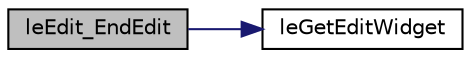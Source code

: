 digraph "leEdit_EndEdit"
{
 // LATEX_PDF_SIZE
  edge [fontname="Helvetica",fontsize="10",labelfontname="Helvetica",labelfontsize="10"];
  node [fontname="Helvetica",fontsize="10",shape=record];
  rankdir="LR";
  Node1 [label="leEdit_EndEdit",height=0.2,width=0.4,color="black", fillcolor="grey75", style="filled", fontcolor="black",tooltip="Send end edit command."];
  Node1 -> Node2 [color="midnightblue",fontsize="10",style="solid",fontname="Helvetica"];
  Node2 [label="leGetEditWidget",height=0.2,width=0.4,color="black", fillcolor="white", style="filled",URL="$legato__state_8h.html#ad4db8bffda6606a9eb8bca6eb71c89ae",tooltip="Get edit widget."];
}
